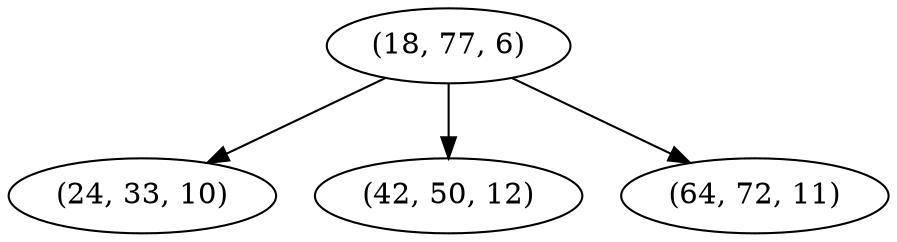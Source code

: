 digraph tree {
    "(18, 77, 6)";
    "(24, 33, 10)";
    "(42, 50, 12)";
    "(64, 72, 11)";
    "(18, 77, 6)" -> "(24, 33, 10)";
    "(18, 77, 6)" -> "(42, 50, 12)";
    "(18, 77, 6)" -> "(64, 72, 11)";
}

